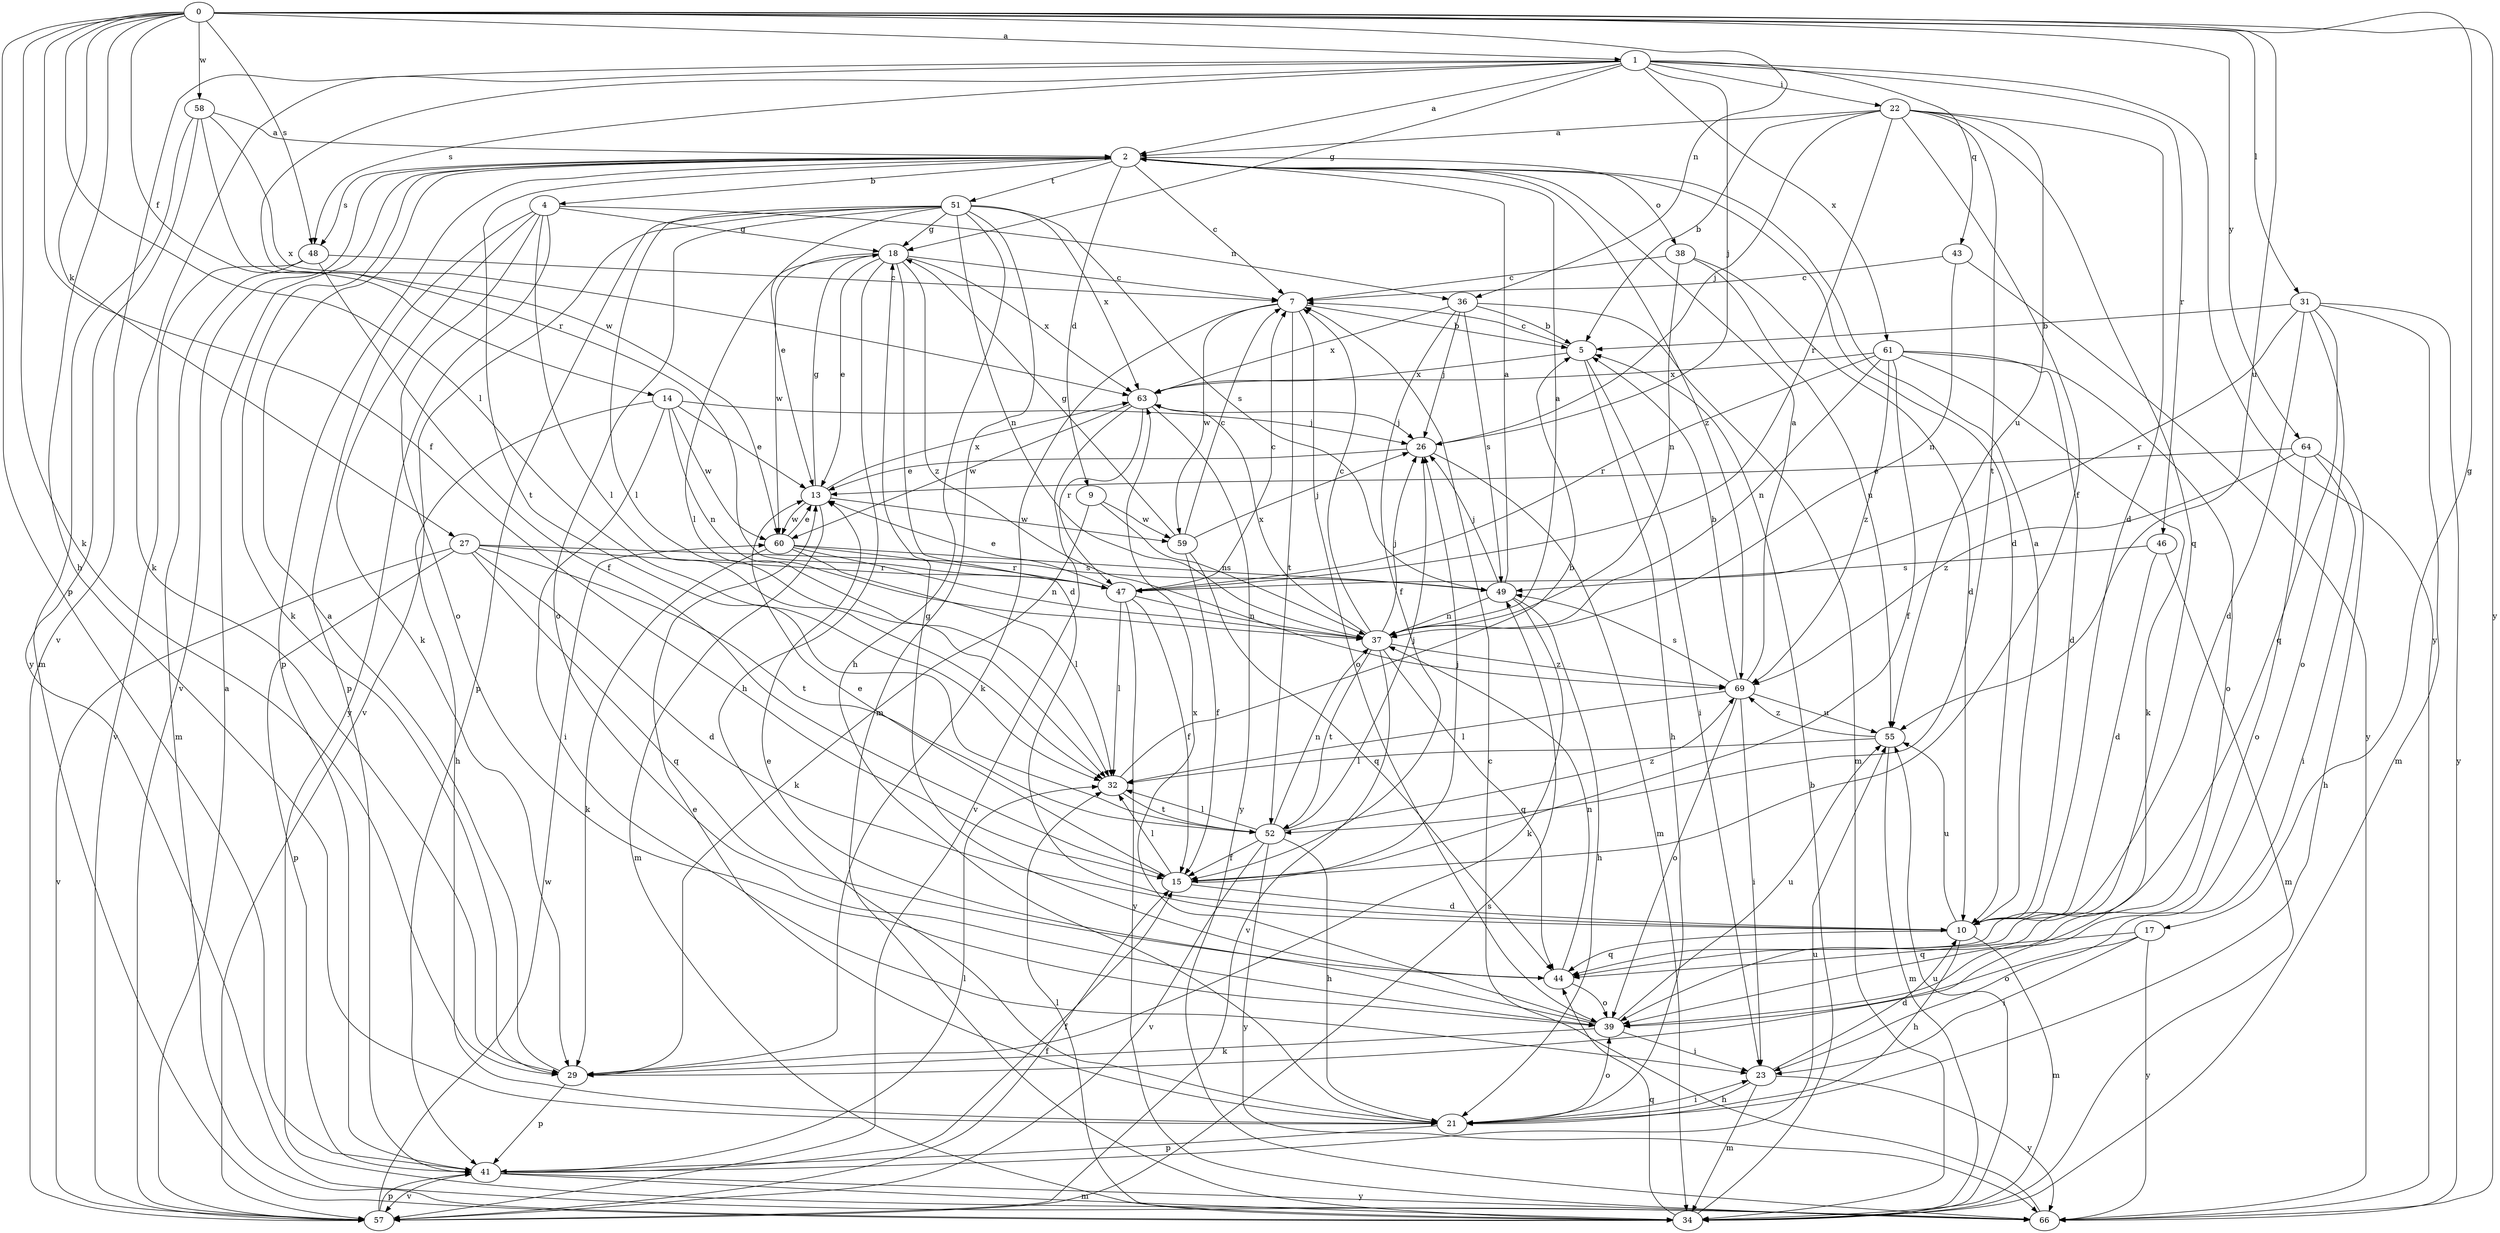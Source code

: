 strict digraph  {
0;
1;
2;
4;
5;
7;
9;
10;
13;
14;
15;
17;
18;
21;
22;
23;
26;
27;
29;
31;
32;
34;
36;
37;
38;
39;
41;
43;
44;
46;
47;
48;
49;
51;
52;
55;
57;
58;
59;
60;
61;
63;
64;
66;
69;
0 -> 1  [label=a];
0 -> 14  [label=f];
0 -> 15  [label=f];
0 -> 17  [label=g];
0 -> 21  [label=h];
0 -> 27  [label=k];
0 -> 29  [label=k];
0 -> 31  [label=l];
0 -> 32  [label=l];
0 -> 36  [label=n];
0 -> 41  [label=p];
0 -> 48  [label=s];
0 -> 55  [label=u];
0 -> 58  [label=w];
0 -> 64  [label=y];
0 -> 66  [label=y];
1 -> 2  [label=a];
1 -> 18  [label=g];
1 -> 22  [label=i];
1 -> 26  [label=j];
1 -> 29  [label=k];
1 -> 43  [label=q];
1 -> 46  [label=r];
1 -> 47  [label=r];
1 -> 48  [label=s];
1 -> 57  [label=v];
1 -> 61  [label=x];
1 -> 66  [label=y];
2 -> 4  [label=b];
2 -> 7  [label=c];
2 -> 9  [label=d];
2 -> 10  [label=d];
2 -> 29  [label=k];
2 -> 38  [label=o];
2 -> 41  [label=p];
2 -> 48  [label=s];
2 -> 51  [label=t];
2 -> 52  [label=t];
2 -> 57  [label=v];
2 -> 69  [label=z];
4 -> 18  [label=g];
4 -> 29  [label=k];
4 -> 32  [label=l];
4 -> 36  [label=n];
4 -> 39  [label=o];
4 -> 41  [label=p];
4 -> 66  [label=y];
5 -> 7  [label=c];
5 -> 21  [label=h];
5 -> 23  [label=i];
5 -> 63  [label=x];
7 -> 5  [label=b];
7 -> 29  [label=k];
7 -> 39  [label=o];
7 -> 52  [label=t];
7 -> 59  [label=w];
9 -> 29  [label=k];
9 -> 37  [label=n];
9 -> 59  [label=w];
10 -> 2  [label=a];
10 -> 21  [label=h];
10 -> 34  [label=m];
10 -> 44  [label=q];
10 -> 55  [label=u];
13 -> 18  [label=g];
13 -> 34  [label=m];
13 -> 59  [label=w];
13 -> 60  [label=w];
13 -> 63  [label=x];
14 -> 13  [label=e];
14 -> 21  [label=h];
14 -> 23  [label=i];
14 -> 26  [label=j];
14 -> 37  [label=n];
14 -> 60  [label=w];
15 -> 10  [label=d];
15 -> 13  [label=e];
15 -> 26  [label=j];
15 -> 32  [label=l];
17 -> 23  [label=i];
17 -> 39  [label=o];
17 -> 44  [label=q];
17 -> 66  [label=y];
18 -> 7  [label=c];
18 -> 10  [label=d];
18 -> 13  [label=e];
18 -> 21  [label=h];
18 -> 32  [label=l];
18 -> 60  [label=w];
18 -> 63  [label=x];
18 -> 69  [label=z];
21 -> 13  [label=e];
21 -> 23  [label=i];
21 -> 39  [label=o];
21 -> 41  [label=p];
22 -> 2  [label=a];
22 -> 5  [label=b];
22 -> 10  [label=d];
22 -> 15  [label=f];
22 -> 26  [label=j];
22 -> 44  [label=q];
22 -> 47  [label=r];
22 -> 52  [label=t];
22 -> 55  [label=u];
23 -> 10  [label=d];
23 -> 21  [label=h];
23 -> 34  [label=m];
23 -> 66  [label=y];
26 -> 13  [label=e];
26 -> 34  [label=m];
27 -> 10  [label=d];
27 -> 41  [label=p];
27 -> 44  [label=q];
27 -> 47  [label=r];
27 -> 49  [label=s];
27 -> 52  [label=t];
27 -> 57  [label=v];
29 -> 2  [label=a];
29 -> 41  [label=p];
31 -> 5  [label=b];
31 -> 10  [label=d];
31 -> 34  [label=m];
31 -> 39  [label=o];
31 -> 44  [label=q];
31 -> 47  [label=r];
31 -> 66  [label=y];
32 -> 5  [label=b];
32 -> 52  [label=t];
34 -> 5  [label=b];
34 -> 32  [label=l];
34 -> 44  [label=q];
34 -> 55  [label=u];
36 -> 5  [label=b];
36 -> 15  [label=f];
36 -> 26  [label=j];
36 -> 34  [label=m];
36 -> 49  [label=s];
36 -> 63  [label=x];
37 -> 2  [label=a];
37 -> 7  [label=c];
37 -> 26  [label=j];
37 -> 44  [label=q];
37 -> 52  [label=t];
37 -> 57  [label=v];
37 -> 63  [label=x];
37 -> 69  [label=z];
38 -> 7  [label=c];
38 -> 10  [label=d];
38 -> 37  [label=n];
38 -> 55  [label=u];
39 -> 13  [label=e];
39 -> 23  [label=i];
39 -> 29  [label=k];
39 -> 55  [label=u];
39 -> 63  [label=x];
41 -> 15  [label=f];
41 -> 32  [label=l];
41 -> 34  [label=m];
41 -> 55  [label=u];
41 -> 57  [label=v];
41 -> 66  [label=y];
43 -> 7  [label=c];
43 -> 37  [label=n];
43 -> 66  [label=y];
44 -> 18  [label=g];
44 -> 37  [label=n];
44 -> 39  [label=o];
46 -> 10  [label=d];
46 -> 34  [label=m];
46 -> 49  [label=s];
47 -> 7  [label=c];
47 -> 13  [label=e];
47 -> 15  [label=f];
47 -> 32  [label=l];
47 -> 37  [label=n];
47 -> 66  [label=y];
48 -> 7  [label=c];
48 -> 15  [label=f];
48 -> 34  [label=m];
48 -> 57  [label=v];
49 -> 2  [label=a];
49 -> 21  [label=h];
49 -> 26  [label=j];
49 -> 29  [label=k];
49 -> 37  [label=n];
51 -> 13  [label=e];
51 -> 18  [label=g];
51 -> 21  [label=h];
51 -> 32  [label=l];
51 -> 34  [label=m];
51 -> 37  [label=n];
51 -> 39  [label=o];
51 -> 41  [label=p];
51 -> 49  [label=s];
51 -> 57  [label=v];
51 -> 63  [label=x];
52 -> 15  [label=f];
52 -> 21  [label=h];
52 -> 26  [label=j];
52 -> 32  [label=l];
52 -> 37  [label=n];
52 -> 57  [label=v];
52 -> 66  [label=y];
52 -> 69  [label=z];
55 -> 32  [label=l];
55 -> 34  [label=m];
55 -> 69  [label=z];
57 -> 2  [label=a];
57 -> 15  [label=f];
57 -> 41  [label=p];
57 -> 49  [label=s];
57 -> 60  [label=w];
58 -> 2  [label=a];
58 -> 34  [label=m];
58 -> 60  [label=w];
58 -> 63  [label=x];
58 -> 66  [label=y];
59 -> 7  [label=c];
59 -> 15  [label=f];
59 -> 18  [label=g];
59 -> 26  [label=j];
59 -> 44  [label=q];
60 -> 13  [label=e];
60 -> 29  [label=k];
60 -> 32  [label=l];
60 -> 37  [label=n];
60 -> 47  [label=r];
60 -> 49  [label=s];
61 -> 10  [label=d];
61 -> 15  [label=f];
61 -> 29  [label=k];
61 -> 37  [label=n];
61 -> 39  [label=o];
61 -> 47  [label=r];
61 -> 63  [label=x];
61 -> 69  [label=z];
63 -> 26  [label=j];
63 -> 47  [label=r];
63 -> 57  [label=v];
63 -> 60  [label=w];
63 -> 66  [label=y];
64 -> 13  [label=e];
64 -> 21  [label=h];
64 -> 23  [label=i];
64 -> 39  [label=o];
64 -> 69  [label=z];
66 -> 7  [label=c];
69 -> 2  [label=a];
69 -> 5  [label=b];
69 -> 23  [label=i];
69 -> 32  [label=l];
69 -> 39  [label=o];
69 -> 49  [label=s];
69 -> 55  [label=u];
}
